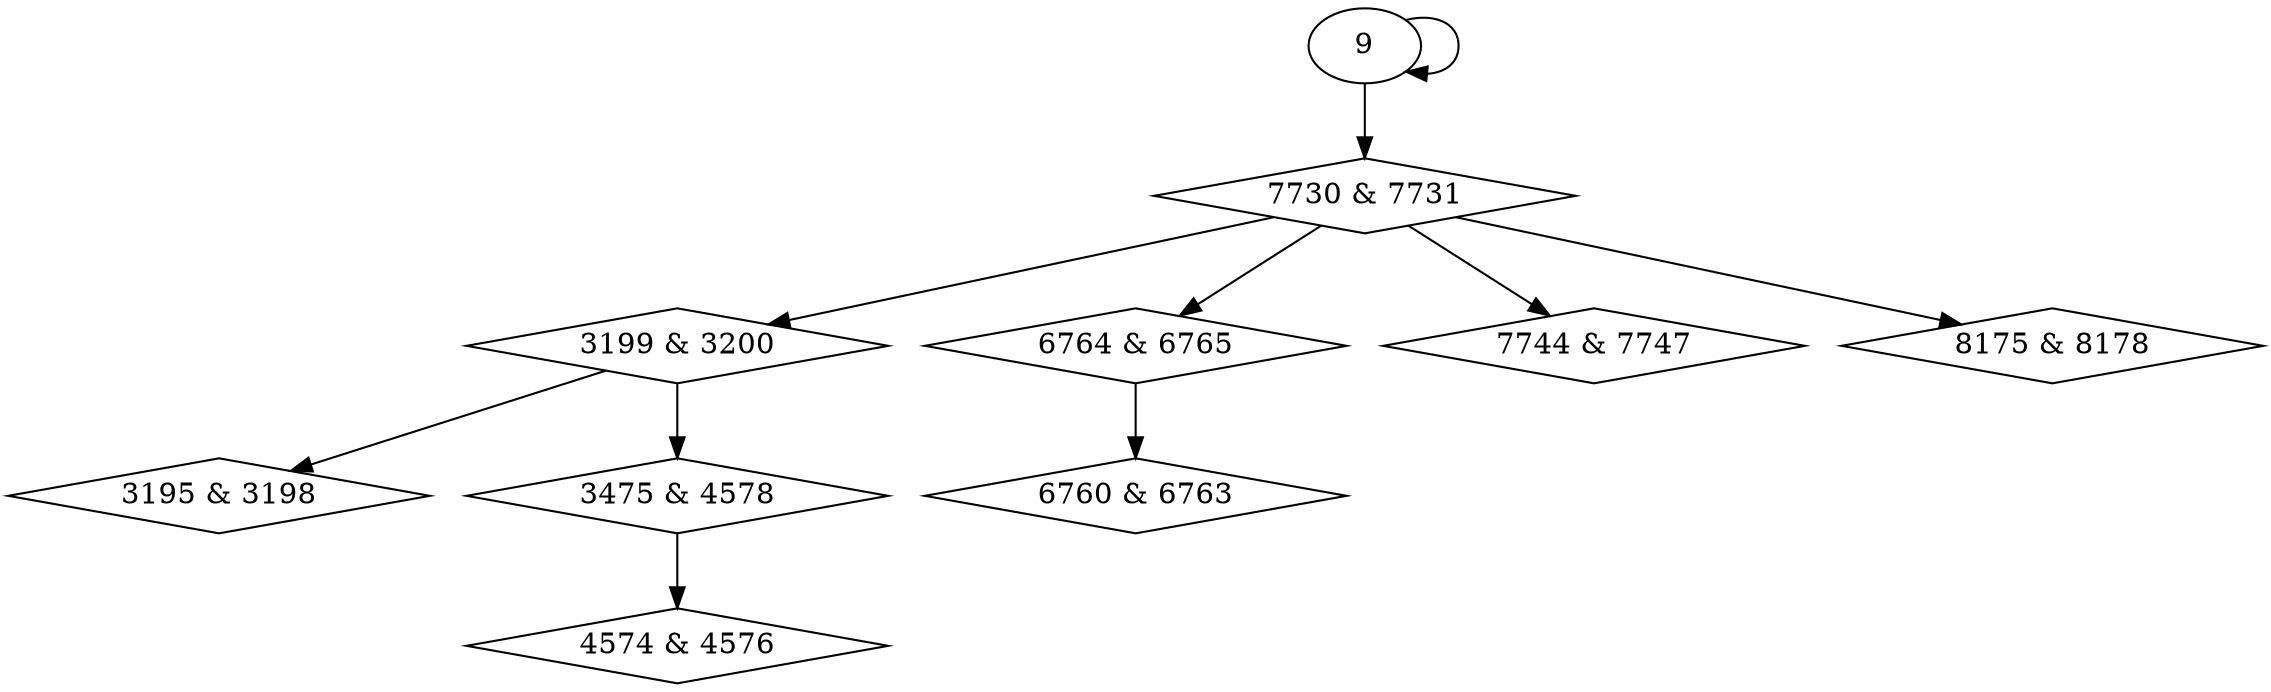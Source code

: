 digraph {
0 [label = "3195 & 3198", shape = diamond];
1 [label = "3199 & 3200", shape = diamond];
2 [label = "3475 & 4578", shape = diamond];
3 [label = "4574 & 4576", shape = diamond];
4 [label = "6760 & 6763", shape = diamond];
5 [label = "6764 & 6765", shape = diamond];
6 [label = "7730 & 7731", shape = diamond];
7 [label = "7744 & 7747", shape = diamond];
8 [label = "8175 & 8178", shape = diamond];
1 -> 0;
6 -> 1;
1 -> 2;
2 -> 3;
5 -> 4;
6 -> 5;
9 -> 6;
6 -> 7;
6 -> 8;
9 -> 9;
}

